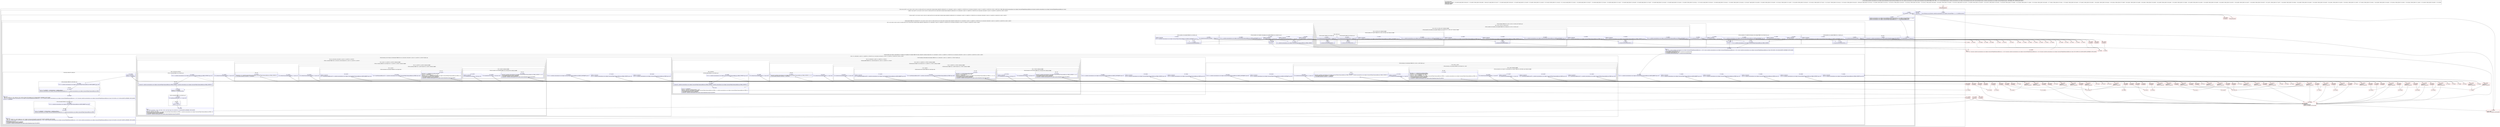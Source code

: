 digraph "CFG forandroidx.constraintlayout.core.widgets.analyzer.DependencyGraph.basicMeasureWidgets(Landroidx\/constraintlayout\/core\/widgets\/ConstraintWidgetContainer;)Z" {
subgraph cluster_Region_75626761 {
label = "R(3:1|(2:4|(1:218)(7:(1:11)|(1:16)|(1:(1:25)(1:(1:32)(1:(2:(1:39)|(1:42)))))|(1:51)(1:216)|(1:60)(1:215)|61|(5:204|(1:206)|207|(1:209)|210)(3:(1:(2:(1:193)|194)(1:(1:165)(1:(1:(1:186)(0))(1:(1:176)(0)))))|(1:(4:(1:152)|153|(1:155)|156)(1:(1:124)(1:(1:(1:145)(0))(1:(1:135)(0)))))|(1:(1:93)(1:(1:109))))))|221) | DECL_VAR: androidx.constraintlayout.core.widgets.ConstraintWidget$DimensionBehaviour horizontal, androidx.constraintlayout.core.widgets.ConstraintWidget$DimensionBehaviour vertical\l";
node [shape=record,color=blue];
Node_2 [shape=record,label="{2\:\ 0x0000|java.util.Iterator java.util.Iterator\<androidx.constraintlayout.core.widgets.ConstraintWidget\> r1 = r17.mChildren.iterator()\l}"];
subgraph cluster_LoopRegion_438349041 {
label = "LOOP:0: (2:4|(1:218)(7:(1:11)|(1:16)|(1:(1:25)(1:(1:32)(1:(2:(1:39)|(1:42)))))|(1:51)(1:216)|(1:60)(1:215)|61|(5:204|(1:206)|207|(1:209)|210)(3:(1:(2:(1:193)|194)(1:(1:165)(1:(1:(1:186)(0))(1:(1:176)(0)))))|(1:(4:(1:152)|153|(1:155)|156)(1:(1:124)(1:(1:(1:145)(0))(1:(1:135)(0)))))|(1:(1:93)(1:(1:109))))))";
node [shape=record,color=blue];
Node_4 [shape=record,label="{4\:\ 0x000d|if (r1.hasNext() != false) goto L4\l}"];
subgraph cluster_Region_967767360 {
label = "R(2:4|(1:218)(7:(1:11)|(1:16)|(1:(1:25)(1:(1:32)(1:(2:(1:39)|(1:42)))))|(1:51)(1:216)|(1:60)(1:215)|61|(5:204|(1:206)|207|(1:209)|210)(3:(1:(2:(1:193)|194)(1:(1:165)(1:(1:(1:186)(0))(1:(1:176)(0)))))|(1:(4:(1:152)|153|(1:155)|156)(1:(1:124)(1:(1:(1:145)(0))(1:(1:135)(0)))))|(1:(1:93)(1:(1:109))))))";
node [shape=record,color=blue];
Node_5 [shape=record,label="{5\:\ 0x000f|androidx.constraintlayout.core.widgets.ConstraintWidget androidx.constraintlayout.core.widgets.ConstraintWidget r2 = r1.next()\landroidx.constraintlayout.core.widgets.ConstraintWidget.DimensionBehaviour r4 = r2.mListDimensionBehaviors[0]\landroidx.constraintlayout.core.widgets.ConstraintWidget.DimensionBehaviour r5 = r2.mListDimensionBehaviors[1]\l}"];
subgraph cluster_IfRegion_61414366 {
label = "IF [B:6:0x0024] THEN: R(1:218) ELSE: R(7:(1:11)|(1:16)|(1:(1:25)(1:(1:32)(1:(2:(1:39)|(1:42)))))|(1:51)(1:216)|(1:60)(1:215)|61|(5:204|(1:206)|207|(1:209)|210)(3:(1:(2:(1:193)|194)(1:(1:165)(1:(1:(1:186)(0))(1:(1:176)(0)))))|(1:(4:(1:152)|153|(1:155)|156)(1:(1:124)(1:(1:(1:145)(0))(1:(1:135)(0)))))|(1:(1:93)(1:(1:109)))))";
node [shape=record,color=blue];
Node_6 [shape=record,label="{6\:\ 0x0024|if (r2.getVisibility() == 8) goto L217\l}"];
subgraph cluster_Region_141288211 {
label = "R(1:218)";
node [shape=record,color=blue];
Node_7 [shape=record,label="{7\:\ 0x0026|r2.measured = androidx.constraintlayout.core.widgets.analyzer.DependencyGraph.USE_GROUPS\l}"];
}
subgraph cluster_Region_1767882957 {
label = "R(7:(1:11)|(1:16)|(1:(1:25)(1:(1:32)(1:(2:(1:39)|(1:42)))))|(1:51)(1:216)|(1:60)(1:215)|61|(5:204|(1:206)|207|(1:209)|210)(3:(1:(2:(1:193)|194)(1:(1:165)(1:(1:(1:186)(0))(1:(1:176)(0)))))|(1:(4:(1:152)|153|(1:155)|156)(1:(1:124)(1:(1:(1:145)(0))(1:(1:135)(0)))))|(1:(1:93)(1:(1:109)))))";
node [shape=record,color=blue];
subgraph cluster_IfRegion_389255627 {
label = "IF [B:9:0x0030, B:11:0x0034] THEN: R(1:11) ELSE: null";
node [shape=record,color=blue];
Node_9 [shape=record,label="{9\:\ 0x0030|if (r2.mMatchConstraintPercentWidth \< 1.0f) goto L9\l}"];
Node_11 [shape=record,label="{11\:\ 0x0034|ADDED_TO_REGION\l|if (r4 == androidx.constraintlayout.core.widgets.ConstraintWidget.DimensionBehaviour.MATCH_CONSTRAINT) goto L11\l}"];
subgraph cluster_Region_1509520024 {
label = "R(1:11)";
node [shape=record,color=blue];
Node_12 [shape=record,label="{12\:\ 0x0036|r2.mMatchConstraintDefaultWidth = 2\l}"];
}
}
subgraph cluster_IfRegion_314959250 {
label = "IF [B:14:0x003c, B:16:0x0040] THEN: R(1:16) ELSE: null";
node [shape=record,color=blue];
Node_14 [shape=record,label="{14\:\ 0x003c|if (r2.mMatchConstraintPercentHeight \< 1.0f) goto L14\l}"];
Node_16 [shape=record,label="{16\:\ 0x0040|ADDED_TO_REGION\l|if (r5 == androidx.constraintlayout.core.widgets.ConstraintWidget.DimensionBehaviour.MATCH_CONSTRAINT) goto L16\l}"];
subgraph cluster_Region_1164046242 {
label = "R(1:16)";
node [shape=record,color=blue];
Node_17 [shape=record,label="{17\:\ 0x0042|r2.mMatchConstraintDefaultHeight = 2\l}"];
}
}
subgraph cluster_IfRegion_1322746636 {
label = "IF [B:19:0x004c] THEN: R(1:(1:25)(1:(1:32)(1:(2:(1:39)|(1:42))))) ELSE: null";
node [shape=record,color=blue];
Node_19 [shape=record,label="{19\:\ 0x004c|if (r2.getDimensionRatio() \> 0.0f) goto L19\l}"];
subgraph cluster_Region_1741197422 {
label = "R(1:(1:25)(1:(1:32)(1:(2:(1:39)|(1:42)))))";
node [shape=record,color=blue];
subgraph cluster_IfRegion_1802044 {
label = "IF [B:21:0x0050, B:23:0x0054, B:25:0x0058] THEN: R(1:25) ELSE: R(1:(1:32)(1:(2:(1:39)|(1:42))))";
node [shape=record,color=blue];
Node_21 [shape=record,label="{21\:\ 0x0050|if (r4 == androidx.constraintlayout.core.widgets.ConstraintWidget.DimensionBehaviour.MATCH_CONSTRAINT) goto L21\l}"];
Node_23 [shape=record,label="{23\:\ 0x0054|ADDED_TO_REGION\l|if (r5 == androidx.constraintlayout.core.widgets.ConstraintWidget.DimensionBehaviour.WRAP_CONTENT) goto L25\l}"];
Node_25 [shape=record,label="{25\:\ 0x0058|ADDED_TO_REGION\l|if (r5 == androidx.constraintlayout.core.widgets.ConstraintWidget.DimensionBehaviour.FIXED) goto L25\l}"];
subgraph cluster_Region_1546143228 {
label = "R(1:25)";
node [shape=record,color=blue];
Node_26 [shape=record,label="{26\:\ 0x005a|r2.mMatchConstraintDefaultWidth = 3\l}"];
}
subgraph cluster_Region_537333025 {
label = "R(1:(1:32)(1:(2:(1:39)|(1:42)))) | ELSE_IF_CHAIN\l";
node [shape=record,color=blue];
subgraph cluster_IfRegion_118775281 {
label = "IF [B:28:0x005f, B:30:0x0063, B:32:0x0067] THEN: R(1:32) ELSE: R(1:(2:(1:39)|(1:42))) | ELSE_IF_CHAIN\l";
node [shape=record,color=blue];
Node_28 [shape=record,label="{28\:\ 0x005f|if (r5 == androidx.constraintlayout.core.widgets.ConstraintWidget.DimensionBehaviour.MATCH_CONSTRAINT) goto L28\l}"];
Node_30 [shape=record,label="{30\:\ 0x0063|ADDED_TO_REGION\l|if (r4 == androidx.constraintlayout.core.widgets.ConstraintWidget.DimensionBehaviour.WRAP_CONTENT) goto L32\l}"];
Node_32 [shape=record,label="{32\:\ 0x0067|ADDED_TO_REGION\l|if (r4 == androidx.constraintlayout.core.widgets.ConstraintWidget.DimensionBehaviour.FIXED) goto L32\l}"];
subgraph cluster_Region_1643958942 {
label = "R(1:32)";
node [shape=record,color=blue];
Node_33 [shape=record,label="{33\:\ 0x0069|r2.mMatchConstraintDefaultHeight = 3\l}"];
}
subgraph cluster_Region_1712400840 {
label = "R(1:(2:(1:39)|(1:42))) | ELSE_IF_CHAIN\l";
node [shape=record,color=blue];
subgraph cluster_IfRegion_554054379 {
label = "IF [B:35:0x006e, B:37:0x0072] THEN: R(2:(1:39)|(1:42)) ELSE: null | ELSE_IF_CHAIN\l";
node [shape=record,color=blue];
Node_35 [shape=record,label="{35\:\ 0x006e|if (r4 == androidx.constraintlayout.core.widgets.ConstraintWidget.DimensionBehaviour.MATCH_CONSTRAINT) goto L35\l}"];
Node_37 [shape=record,label="{37\:\ 0x0072|ADDED_TO_REGION\l|if (r5 == androidx.constraintlayout.core.widgets.ConstraintWidget.DimensionBehaviour.MATCH_CONSTRAINT) goto L37\l}"];
subgraph cluster_Region_1016916753 {
label = "R(2:(1:39)|(1:42))";
node [shape=record,color=blue];
subgraph cluster_IfRegion_724188668 {
label = "IF [B:39:0x0076] THEN: R(1:39) ELSE: null";
node [shape=record,color=blue];
Node_39 [shape=record,label="{39\:\ 0x0076|if (r2.mMatchConstraintDefaultWidth == 0) goto L39\l}"];
subgraph cluster_Region_1503069302 {
label = "R(1:39)";
node [shape=record,color=blue];
Node_40 [shape=record,label="{40\:\ 0x0078|r2.mMatchConstraintDefaultWidth = 3\l}"];
}
}
subgraph cluster_IfRegion_1200536861 {
label = "IF [B:42:0x007c] THEN: R(1:42) ELSE: null";
node [shape=record,color=blue];
Node_42 [shape=record,label="{42\:\ 0x007c|if (r2.mMatchConstraintDefaultHeight == 0) goto L42\l}"];
subgraph cluster_Region_1080160080 {
label = "R(1:42)";
node [shape=record,color=blue];
Node_43 [shape=record,label="{43\:\ 0x007e|r2.mMatchConstraintDefaultHeight = 3\l}"];
}
}
}
}
}
}
}
}
}
}
subgraph cluster_IfRegion_979304317 {
label = "IF [B:45:0x0082, B:47:0x0086, B:49:0x008c, B:51:0x0092] THEN: R(1:51) ELSE: R(1:216)";
node [shape=record,color=blue];
Node_45 [shape=record,label="{45\:\ 0x0082|if (r4 == androidx.constraintlayout.core.widgets.ConstraintWidget.DimensionBehaviour.MATCH_CONSTRAINT) goto L45\l}"];
Node_47 [shape=record,label="{47\:\ 0x0086|ADDED_TO_REGION\l|if (r2.mMatchConstraintDefaultWidth == 1) goto L47\l}"];
Node_49 [shape=record,label="{49\:\ 0x008c|ADDED_TO_REGION\l|if (r2.mLeft.mTarget == null) goto L51\l}"];
Node_51 [shape=record,label="{51\:\ 0x0092|ADDED_TO_REGION\l|if (r2.mRight.mTarget == null) goto L51\l}"];
subgraph cluster_Region_92990720 {
label = "R(1:51)";
node [shape=record,color=blue];
Node_52 [shape=record,label="{52\:\ 0x0094|r12 = androidx.constraintlayout.core.widgets.ConstraintWidget.DimensionBehaviour.WRAP_CONTENT\l}"];
}
subgraph cluster_Region_2070787568 {
label = "R(1:216)";
node [shape=record,color=blue];
Node_53 [shape=record,label="{53\:\ 0x0098|r12 = r4\l}"];
}
}
subgraph cluster_IfRegion_1535895796 {
label = "IF [B:55:0x009b, B:57:0x009f, B:59:0x00a5, B:61:0x00ab] THEN: R(1:60) ELSE: R(1:215)";
node [shape=record,color=blue];
Node_55 [shape=record,label="{55\:\ 0x009b|if (r5 == androidx.constraintlayout.core.widgets.ConstraintWidget.DimensionBehaviour.MATCH_CONSTRAINT) goto L54\l}"];
Node_57 [shape=record,label="{57\:\ 0x009f|ADDED_TO_REGION\l|if (r2.mMatchConstraintDefaultHeight == 1) goto L56\l}"];
Node_59 [shape=record,label="{59\:\ 0x00a5|ADDED_TO_REGION\l|if (r2.mTop.mTarget == null) goto L60\l}"];
Node_61 [shape=record,label="{61\:\ 0x00ab|ADDED_TO_REGION\l|if (r2.mBottom.mTarget == null) goto L60\l}"];
subgraph cluster_Region_353044016 {
label = "R(1:60)";
node [shape=record,color=blue];
Node_62 [shape=record,label="{62\:\ 0x00ad|r13 = androidx.constraintlayout.core.widgets.ConstraintWidget.DimensionBehaviour.WRAP_CONTENT\l}"];
}
subgraph cluster_Region_550815550 {
label = "R(1:215)";
node [shape=record,color=blue];
Node_63 [shape=record,label="{63\:\ 0x00b1|r13 = r5\l}"];
}
}
Node_64 [shape=record,label="{64\:\ 0x00b2|PHI: r13 \l  PHI: (r13v1 'vertical' androidx.constraintlayout.core.widgets.ConstraintWidget$DimensionBehaviour) = (r13v0 'vertical' androidx.constraintlayout.core.widgets.ConstraintWidget$DimensionBehaviour), (r13v4 'vertical' androidx.constraintlayout.core.widgets.ConstraintWidget$DimensionBehaviour) binds: [B:63:0x00b1, B:62:0x00ad] A[DONT_GENERATE, DONT_INLINE]\l|r2.horizontalRun.dimensionBehavior = r12\lr2.horizontalRun.matchConstraintsType = r2.mMatchConstraintDefaultWidth\lr2.verticalRun.dimensionBehavior = r13\lr2.verticalRun.matchConstraintsType = r2.mMatchConstraintDefaultHeight\l}"];
subgraph cluster_IfRegion_527718156 {
label = "IF [B:65:0x00c8, B:67:0x00cc, B:69:0x00d0, B:71:0x00d4, B:73:0x00d8, B:75:0x00dc] THEN: R(5:204|(1:206)|207|(1:209)|210) ELSE: R(3:(1:(2:(1:193)|194)(1:(1:165)(1:(1:(1:186)(0))(1:(1:176)(0)))))|(1:(4:(1:152)|153|(1:155)|156)(1:(1:124)(1:(1:(1:145)(0))(1:(1:135)(0)))))|(1:(1:93)(1:(1:109))))";
node [shape=record,color=blue];
Node_65 [shape=record,label="{65\:\ 0x00c8|if (r12 == androidx.constraintlayout.core.widgets.ConstraintWidget.DimensionBehaviour.MATCH_PARENT) goto L197\l}"];
Node_67 [shape=record,label="{67\:\ 0x00cc|ADDED_TO_REGION\l|if (r12 == androidx.constraintlayout.core.widgets.ConstraintWidget.DimensionBehaviour.FIXED) goto L197\l}"];
Node_69 [shape=record,label="{69\:\ 0x00d0|ADDED_TO_REGION\l|if (r12 == androidx.constraintlayout.core.widgets.ConstraintWidget.DimensionBehaviour.WRAP_CONTENT) goto L197\l}"];
Node_71 [shape=record,label="{71\:\ 0x00d4|ADDED_TO_REGION\l|if (r13 == androidx.constraintlayout.core.widgets.ConstraintWidget.DimensionBehaviour.MATCH_PARENT) goto L214\l}"];
Node_73 [shape=record,label="{73\:\ 0x00d8|ADDED_TO_REGION\l|if (r13 == androidx.constraintlayout.core.widgets.ConstraintWidget.DimensionBehaviour.FIXED) goto L213\l}"];
Node_75 [shape=record,label="{75\:\ 0x00dc|ADDED_TO_REGION\l|if (r13 == androidx.constraintlayout.core.widgets.ConstraintWidget.DimensionBehaviour.WRAP_CONTENT) goto L203\l}"];
subgraph cluster_Region_638302681 {
label = "R(5:204|(1:206)|207|(1:209)|210)";
node [shape=record,color=blue];
Node_155 [shape=record,label="{155\:\ 0x0346|ADDED_TO_REGION\l|int int r3 = r2.getWidth()\l}"];
subgraph cluster_IfRegion_117587910 {
label = "IF [B:156:0x034c] THEN: R(1:206) ELSE: null";
node [shape=record,color=blue];
Node_156 [shape=record,label="{156\:\ 0x034c|if (r12 == androidx.constraintlayout.core.widgets.ConstraintWidget.DimensionBehaviour.MATCH_PARENT) goto L206\l}"];
subgraph cluster_Region_1810042738 {
label = "R(1:206)";
node [shape=record,color=blue];
Node_157 [shape=record,label="{157\:\ 0x034e|int r3 = (r17.getWidth() \- r2.mLeft.mMargin) \- r2.mRight.mMargin\landroidx.constraintlayout.core.widgets.ConstraintWidget$DimensionBehaviour r12 = androidx.constraintlayout.core.widgets.ConstraintWidget.DimensionBehaviour.FIXED\l}"];
}
}
Node_158 [shape=record,label="{158\:\ 0x035f|PHI: r3 r12 \l  PHI: (r3v2 'width' int) = (r3v1 'width' int), (r3v3 'width' int) binds: [B:156:0x034c, B:157:0x034e] A[DONT_GENERATE, DONT_INLINE]\l  PHI: (r12v2 'horizontal' androidx.constraintlayout.core.widgets.ConstraintWidget$DimensionBehaviour) = (r12v1 'horizontal' androidx.constraintlayout.core.widgets.ConstraintWidget$DimensionBehaviour), (r12v3 'horizontal' androidx.constraintlayout.core.widgets.ConstraintWidget$DimensionBehaviour) binds: [B:156:0x034c, B:157:0x034e] A[DONT_GENERATE, DONT_INLINE]\l|int int r4 = r2.getHeight()\l}"];
subgraph cluster_IfRegion_1756498311 {
label = "IF [B:159:0x0365] THEN: R(1:209) ELSE: null";
node [shape=record,color=blue];
Node_159 [shape=record,label="{159\:\ 0x0365|if (r13 == androidx.constraintlayout.core.widgets.ConstraintWidget.DimensionBehaviour.MATCH_PARENT) goto L209\l}"];
subgraph cluster_Region_1873512114 {
label = "R(1:209)";
node [shape=record,color=blue];
Node_160 [shape=record,label="{160\:\ 0x0367|int r4 = (r17.getHeight() \- r2.mTop.mMargin) \- r2.mBottom.mMargin\landroidx.constraintlayout.core.widgets.ConstraintWidget$DimensionBehaviour r13 = androidx.constraintlayout.core.widgets.ConstraintWidget.DimensionBehaviour.FIXED\l}"];
}
}
Node_162 [shape=record,label="{162\:\ 0x037b|PHI: r4 r13 \l  PHI: (r4v11 'height' int) = (r4v10 'height' int), (r4v17 'height' int) binds: [B:159:0x0365, B:160:0x0367] A[DONT_GENERATE, DONT_INLINE]\l  PHI: (r13v2 'vertical' androidx.constraintlayout.core.widgets.ConstraintWidget$DimensionBehaviour) = (r13v1 'vertical' androidx.constraintlayout.core.widgets.ConstraintWidget$DimensionBehaviour), (r13v3 'vertical' androidx.constraintlayout.core.widgets.ConstraintWidget$DimensionBehaviour) binds: [B:159:0x0365, B:160:0x0367] A[DONT_GENERATE, DONT_INLINE]\l|measure(r2, r12, r3, r13, r4)\lr2.horizontalRun.dimension.resolve(r2.getWidth())\lr2.verticalRun.dimension.resolve(r2.getHeight())\lr2.measured = androidx.constraintlayout.core.widgets.analyzer.DependencyGraph.USE_GROUPS\l}"];
}
subgraph cluster_Region_858633187 {
label = "R(3:(1:(2:(1:193)|194)(1:(1:165)(1:(1:(1:186)(0))(1:(1:176)(0)))))|(1:(4:(1:152)|153|(1:155)|156)(1:(1:124)(1:(1:(1:145)(0))(1:(1:135)(0)))))|(1:(1:93)(1:(1:109))))";
node [shape=record,color=blue];
subgraph cluster_IfRegion_240934589 {
label = "IF [B:78:0x00e4, B:80:0x00e8, B:82:0x00ec] THEN: R(1:(2:(1:193)|194)(1:(1:165)(1:(1:(1:186)(0))(1:(1:176)(0))))) ELSE: null";
node [shape=record,color=blue];
Node_78 [shape=record,label="{78\:\ 0x00e4|if (r12 == androidx.constraintlayout.core.widgets.ConstraintWidget.DimensionBehaviour.MATCH_CONSTRAINT) goto L70\l}"];
Node_80 [shape=record,label="{80\:\ 0x00e8|ADDED_TO_REGION\l|if (r13 == androidx.constraintlayout.core.widgets.ConstraintWidget.DimensionBehaviour.WRAP_CONTENT) goto L159\l}"];
Node_82 [shape=record,label="{82\:\ 0x00ec|ADDED_TO_REGION\l|if (r13 == androidx.constraintlayout.core.widgets.ConstraintWidget.DimensionBehaviour.FIXED) goto L159\l}"];
subgraph cluster_Region_414624959 {
label = "R(1:(2:(1:193)|194)(1:(1:165)(1:(1:(1:186)(0))(1:(1:176)(0)))))";
node [shape=record,color=blue];
subgraph cluster_IfRegion_2019912226 {
label = "IF [B:84:0x00f0] THEN: R(2:(1:193)|194) ELSE: R(1:(1:165)(1:(1:(1:186)(0))(1:(1:176)(0))))";
node [shape=record,color=blue];
Node_84 [shape=record,label="{84\:\ 0x00f0|if (r2.mMatchConstraintDefaultWidth == 3) goto L190\l}"];
subgraph cluster_Region_1882248720 {
label = "R(2:(1:193)|194)";
node [shape=record,color=blue];
subgraph cluster_IfRegion_1613783071 {
label = "IF [B:86:0x00f4] THEN: R(1:193) ELSE: null";
node [shape=record,color=blue];
Node_86 [shape=record,label="{86\:\ 0x00f4|if (r13 == androidx.constraintlayout.core.widgets.ConstraintWidget.DimensionBehaviour.WRAP_CONTENT) goto L193\l}"];
subgraph cluster_Region_64737670 {
label = "R(1:193)";
node [shape=record,color=blue];
Node_87 [shape=record,label="{87\:\ 0x00f6|measure(r2, androidx.constraintlayout.core.widgets.ConstraintWidget.DimensionBehaviour.WRAP_CONTENT, 0, androidx.constraintlayout.core.widgets.ConstraintWidget.DimensionBehaviour.WRAP_CONTENT, 0)\l}"];
}
}
Node_88 [shape=record,label="{88\:\ 0x0102|int int r3 = r2.getHeight()\lint int r11 = (int) ((r3 * r2.mDimensionRatio) + 0.5f)\lmeasure(r2, androidx.constraintlayout.core.widgets.ConstraintWidget.DimensionBehaviour.FIXED, r11, androidx.constraintlayout.core.widgets.ConstraintWidget.DimensionBehaviour.FIXED, r3)\lr2.horizontalRun.dimension.resolve(r2.getWidth())\lr2.verticalRun.dimension.resolve(r2.getHeight())\lr2.measured = androidx.constraintlayout.core.widgets.analyzer.DependencyGraph.USE_GROUPS\l}"];
}
subgraph cluster_Region_1046246737 {
label = "R(1:(1:165)(1:(1:(1:186)(0))(1:(1:176)(0)))) | ELSE_IF_CHAIN\l";
node [shape=record,color=blue];
subgraph cluster_IfRegion_1125994674 {
label = "IF [B:90:0x0135] THEN: R(1:165) ELSE: R(1:(1:(1:186)(0))(1:(1:176)(0))) | ELSE_IF_CHAIN\l";
node [shape=record,color=blue];
Node_90 [shape=record,label="{90\:\ 0x0135|if (r2.mMatchConstraintDefaultWidth == 1) goto L164\l}"];
subgraph cluster_Region_276432521 {
label = "R(1:165)";
node [shape=record,color=blue];
Node_91 [shape=record,label="{91\:\ 0x0137|measure(r2, androidx.constraintlayout.core.widgets.ConstraintWidget.DimensionBehaviour.WRAP_CONTENT, 0, r13, 0)\lr2.horizontalRun.dimension.wrapValue = r2.getWidth()\l}"];
}
subgraph cluster_Region_1377402257 {
label = "R(1:(1:(1:186)(0))(1:(1:176)(0))) | ELSE_IF_CHAIN\l";
node [shape=record,color=blue];
subgraph cluster_IfRegion_1307615969 {
label = "IF [B:93:0x0150] THEN: R(1:(1:186)(0)) ELSE: R(1:(1:176)(0)) | ELSE_IF_CHAIN\l";
node [shape=record,color=blue];
Node_93 [shape=record,label="{93\:\ 0x0150|if (r2.mMatchConstraintDefaultWidth == 2) goto L180\l}"];
subgraph cluster_Region_2137518137 {
label = "R(1:(1:186)(0))";
node [shape=record,color=blue];
subgraph cluster_IfRegion_481576786 {
label = "IF [B:95:0x0158, B:97:0x0160] THEN: R(1:186) ELSE: R(0)";
node [shape=record,color=blue];
Node_95 [shape=record,label="{95\:\ 0x0158|if (r17.mListDimensionBehaviors[0] == androidx.constraintlayout.core.widgets.ConstraintWidget.DimensionBehaviour.FIXED) goto L189\l}"];
Node_97 [shape=record,label="{97\:\ 0x0160|ADDED_TO_REGION\l|if (r17.mListDimensionBehaviors[0] == androidx.constraintlayout.core.widgets.ConstraintWidget.DimensionBehaviour.MATCH_PARENT) goto L185\l}"];
subgraph cluster_Region_998669593 {
label = "R(1:186)";
node [shape=record,color=blue];
Node_98 [shape=record,label="{98\:\ 0x0162|float float r3 = r2.mMatchConstraintPercentWidth\lint int r11 = (int) ((r17.getWidth() * r3) + 0.5f)\lint int r14 = r2.getHeight()\lmeasure(r2, androidx.constraintlayout.core.widgets.ConstraintWidget.DimensionBehaviour.FIXED, r11, r13, r14)\lr2.horizontalRun.dimension.resolve(r2.getWidth())\lr2.verticalRun.dimension.resolve(r2.getHeight())\lr2.measured = androidx.constraintlayout.core.widgets.analyzer.DependencyGraph.USE_GROUPS\l}"];
}
subgraph cluster_Region_1092570984 {
label = "R(0)";
node [shape=record,color=blue];
}
}
}
subgraph cluster_Region_1483949871 {
label = "R(1:(1:176)(0)) | ELSE_IF_CHAIN\l";
node [shape=record,color=blue];
subgraph cluster_IfRegion_305607195 {
label = "IF [B:100:0x019c, B:102:0x01a4] THEN: R(1:176) ELSE: R(0) | ELSE_IF_CHAIN\l";
node [shape=record,color=blue];
Node_100 [shape=record,label="{100\:\ 0x019c|if (r2.mListAnchors[0].mTarget == null) goto L179\l}"];
Node_102 [shape=record,label="{102\:\ 0x01a4|ADDED_TO_REGION\l|if (r2.mListAnchors[1].mTarget == null) goto L175\l}"];
subgraph cluster_Region_1379475610 {
label = "R(1:176)";
node [shape=record,color=blue];
Node_103 [shape=record,label="{103\:\ 0x01a6|measure(r2, androidx.constraintlayout.core.widgets.ConstraintWidget.DimensionBehaviour.WRAP_CONTENT, 0, r13, 0)\lr2.horizontalRun.dimension.resolve(r2.getWidth())\lr2.verticalRun.dimension.resolve(r2.getHeight())\lr2.measured = androidx.constraintlayout.core.widgets.analyzer.DependencyGraph.USE_GROUPS\l}"];
}
subgraph cluster_Region_408257056 {
label = "R(0)";
node [shape=record,color=blue];
}
}
}
}
}
}
}
}
}
}
subgraph cluster_IfRegion_644208815 {
label = "IF [B:105:0x01cd, B:107:0x01d1, B:109:0x01d5] THEN: R(1:(4:(1:152)|153|(1:155)|156)(1:(1:124)(1:(1:(1:145)(0))(1:(1:135)(0))))) ELSE: null";
node [shape=record,color=blue];
Node_105 [shape=record,label="{105\:\ 0x01cd|if (r13 == androidx.constraintlayout.core.widgets.ConstraintWidget.DimensionBehaviour.MATCH_CONSTRAINT) goto L77\l}"];
Node_107 [shape=record,label="{107\:\ 0x01d1|ADDED_TO_REGION\l|if (r12 == androidx.constraintlayout.core.widgets.ConstraintWidget.DimensionBehaviour.WRAP_CONTENT) goto L118\l}"];
Node_109 [shape=record,label="{109\:\ 0x01d5|ADDED_TO_REGION\l|if (r12 == androidx.constraintlayout.core.widgets.ConstraintWidget.DimensionBehaviour.FIXED) goto L118\l}"];
subgraph cluster_Region_498771716 {
label = "R(1:(4:(1:152)|153|(1:155)|156)(1:(1:124)(1:(1:(1:145)(0))(1:(1:135)(0)))))";
node [shape=record,color=blue];
subgraph cluster_IfRegion_437680022 {
label = "IF [B:111:0x01d9] THEN: R(4:(1:152)|153|(1:155)|156) ELSE: R(1:(1:124)(1:(1:(1:145)(0))(1:(1:135)(0))))";
node [shape=record,color=blue];
Node_111 [shape=record,label="{111\:\ 0x01d9|if (r2.mMatchConstraintDefaultHeight == 3) goto L149\l}"];
subgraph cluster_Region_964489431 {
label = "R(4:(1:152)|153|(1:155)|156)";
node [shape=record,color=blue];
subgraph cluster_IfRegion_1605554595 {
label = "IF [B:113:0x01dd] THEN: R(1:152) ELSE: null";
node [shape=record,color=blue];
Node_113 [shape=record,label="{113\:\ 0x01dd|if (r12 == androidx.constraintlayout.core.widgets.ConstraintWidget.DimensionBehaviour.WRAP_CONTENT) goto L152\l}"];
subgraph cluster_Region_317763448 {
label = "R(1:152)";
node [shape=record,color=blue];
Node_114 [shape=record,label="{114\:\ 0x01df|measure(r2, androidx.constraintlayout.core.widgets.ConstraintWidget.DimensionBehaviour.WRAP_CONTENT, 0, androidx.constraintlayout.core.widgets.ConstraintWidget.DimensionBehaviour.WRAP_CONTENT, 0)\l}"];
}
}
Node_115 [shape=record,label="{115\:\ 0x01eb|int int r3 = r2.getWidth()\lfloat float r4 = r2.mDimensionRatio\l}"];
subgraph cluster_IfRegion_576334482 {
label = "IF [B:116:0x01f6] THEN: R(1:155) ELSE: null";
node [shape=record,color=blue];
Node_116 [shape=record,label="{116\:\ 0x01f6|if (r2.getDimensionRatioSide() == (\-1)) goto L155\l}"];
subgraph cluster_Region_65004372 {
label = "R(1:155)";
node [shape=record,color=blue];
Node_117 [shape=record,label="{117\:\ 0x01f8|float r4 = 1.0f \/ r4\l}"];
}
}
Node_119 [shape=record,label="{119\:\ 0x01fd|PHI: r4 \l  PHI: (r4v52 'ratio' float) = (r4v51 'ratio' float), (r4v61 'ratio' float) binds: [B:116:0x01f6, B:117:0x01f8] A[DONT_GENERATE, DONT_INLINE]\l|int int r14 = (int) ((r3 * r4) + 0.5f)\lmeasure(r2, androidx.constraintlayout.core.widgets.ConstraintWidget.DimensionBehaviour.FIXED, r3, androidx.constraintlayout.core.widgets.ConstraintWidget.DimensionBehaviour.FIXED, r14)\lr2.horizontalRun.dimension.resolve(r2.getWidth())\lr2.verticalRun.dimension.resolve(r2.getHeight())\lr2.measured = androidx.constraintlayout.core.widgets.analyzer.DependencyGraph.USE_GROUPS\l}"];
}
subgraph cluster_Region_1799494903 {
label = "R(1:(1:124)(1:(1:(1:145)(0))(1:(1:135)(0)))) | ELSE_IF_CHAIN\l";
node [shape=record,color=blue];
subgraph cluster_IfRegion_190403464 {
label = "IF [B:121:0x022a] THEN: R(1:124) ELSE: R(1:(1:(1:145)(0))(1:(1:135)(0))) | ELSE_IF_CHAIN\l";
node [shape=record,color=blue];
Node_121 [shape=record,label="{121\:\ 0x022a|if (r2.mMatchConstraintDefaultHeight == 1) goto L123\l}"];
subgraph cluster_Region_482719476 {
label = "R(1:124)";
node [shape=record,color=blue];
Node_122 [shape=record,label="{122\:\ 0x022c|measure(r2, r12, 0, androidx.constraintlayout.core.widgets.ConstraintWidget.DimensionBehaviour.WRAP_CONTENT, 0)\lr2.verticalRun.dimension.wrapValue = r2.getHeight()\l}"];
}
subgraph cluster_Region_1667891600 {
label = "R(1:(1:(1:145)(0))(1:(1:135)(0))) | ELSE_IF_CHAIN\l";
node [shape=record,color=blue];
subgraph cluster_IfRegion_1113655283 {
label = "IF [B:124:0x0245] THEN: R(1:(1:145)(0)) ELSE: R(1:(1:135)(0)) | ELSE_IF_CHAIN\l";
node [shape=record,color=blue];
Node_124 [shape=record,label="{124\:\ 0x0245|if (r2.mMatchConstraintDefaultHeight == 2) goto L139\l}"];
subgraph cluster_Region_723519614 {
label = "R(1:(1:145)(0))";
node [shape=record,color=blue];
subgraph cluster_IfRegion_1658252144 {
label = "IF [B:126:0x024d, B:128:0x0255] THEN: R(1:145) ELSE: R(0)";
node [shape=record,color=blue];
Node_126 [shape=record,label="{126\:\ 0x024d|if (r17.mListDimensionBehaviors[1] == androidx.constraintlayout.core.widgets.ConstraintWidget.DimensionBehaviour.FIXED) goto L148\l}"];
Node_128 [shape=record,label="{128\:\ 0x0255|ADDED_TO_REGION\l|if (r17.mListDimensionBehaviors[1] == androidx.constraintlayout.core.widgets.ConstraintWidget.DimensionBehaviour.MATCH_PARENT) goto L144\l}"];
subgraph cluster_Region_823966615 {
label = "R(1:145)";
node [shape=record,color=blue];
Node_129 [shape=record,label="{129\:\ 0x0257|float float r3 = r2.mMatchConstraintPercentHeight\lint int r11 = r2.getWidth()\lint int r14 = (int) ((r17.getHeight() * r3) + 0.5f)\lmeasure(r2, r12, r11, androidx.constraintlayout.core.widgets.ConstraintWidget.DimensionBehaviour.FIXED, r14)\lr2.horizontalRun.dimension.resolve(r2.getWidth())\lr2.verticalRun.dimension.resolve(r2.getHeight())\lr2.measured = androidx.constraintlayout.core.widgets.analyzer.DependencyGraph.USE_GROUPS\l}"];
}
subgraph cluster_Region_428402297 {
label = "R(0)";
node [shape=record,color=blue];
}
}
}
subgraph cluster_Region_719131225 {
label = "R(1:(1:135)(0)) | ELSE_IF_CHAIN\l";
node [shape=record,color=blue];
subgraph cluster_IfRegion_1880648495 {
label = "IF [B:131:0x0291, B:133:0x0299] THEN: R(1:135) ELSE: R(0) | ELSE_IF_CHAIN\l";
node [shape=record,color=blue];
Node_131 [shape=record,label="{131\:\ 0x0291|if (r2.mListAnchors[2].mTarget == null) goto L138\l}"];
Node_133 [shape=record,label="{133\:\ 0x0299|ADDED_TO_REGION\l|if (r2.mListAnchors[3].mTarget == null) goto L134\l}"];
subgraph cluster_Region_1096487374 {
label = "R(1:135)";
node [shape=record,color=blue];
Node_134 [shape=record,label="{134\:\ 0x029b|measure(r2, androidx.constraintlayout.core.widgets.ConstraintWidget.DimensionBehaviour.WRAP_CONTENT, 0, r13, 0)\lr2.horizontalRun.dimension.resolve(r2.getWidth())\lr2.verticalRun.dimension.resolve(r2.getHeight())\lr2.measured = androidx.constraintlayout.core.widgets.analyzer.DependencyGraph.USE_GROUPS\l}"];
}
subgraph cluster_Region_18193540 {
label = "R(0)";
node [shape=record,color=blue];
}
}
}
}
}
}
}
}
}
}
subgraph cluster_IfRegion_1414363837 {
label = "IF [B:136:0x02c2, B:138:0x02c6] THEN: R(1:(1:93)(1:(1:109))) ELSE: null";
node [shape=record,color=blue];
Node_136 [shape=record,label="{136\:\ 0x02c2|if (r12 == androidx.constraintlayout.core.widgets.ConstraintWidget.DimensionBehaviour.MATCH_CONSTRAINT) goto L84\l}"];
Node_138 [shape=record,label="{138\:\ 0x02c6|ADDED_TO_REGION\l|if (r13 == androidx.constraintlayout.core.widgets.ConstraintWidget.DimensionBehaviour.MATCH_CONSTRAINT) goto L87\l}"];
subgraph cluster_Region_170456419 {
label = "R(1:(1:93)(1:(1:109)))";
node [shape=record,color=blue];
subgraph cluster_IfRegion_189778057 {
label = "IF [B:140:0x02ca, B:142:0x02ce] THEN: R(1:93) ELSE: R(1:(1:109))";
node [shape=record,color=blue];
Node_140 [shape=record,label="{140\:\ 0x02ca|if (r2.mMatchConstraintDefaultWidth == 1) goto L115\l}"];
Node_142 [shape=record,label="{142\:\ 0x02ce|ADDED_TO_REGION\l|if (r2.mMatchConstraintDefaultHeight == 1) goto L92\l}"];
subgraph cluster_Region_1599806068 {
label = "R(1:93)";
node [shape=record,color=blue];
Node_153 [shape=record,label="{153\:\ 0x0324|measure(r2, androidx.constraintlayout.core.widgets.ConstraintWidget.DimensionBehaviour.WRAP_CONTENT, 0, androidx.constraintlayout.core.widgets.ConstraintWidget.DimensionBehaviour.WRAP_CONTENT, 0)\lr2.horizontalRun.dimension.wrapValue = r2.getWidth()\lr2.verticalRun.dimension.wrapValue = r2.getHeight()\l}"];
}
subgraph cluster_Region_1210409381 {
label = "R(1:(1:109)) | ELSE_IF_CHAIN\l";
node [shape=record,color=blue];
subgraph cluster_IfRegion_1814643619 {
label = "IF [B:145:0x02d3, B:147:0x02d7, B:149:0x02df, B:151:0x02e7] THEN: R(1:109) ELSE: null | ELSE_IF_CHAIN\l";
node [shape=record,color=blue];
Node_145 [shape=record,label="{145\:\ 0x02d3|if (r2.mMatchConstraintDefaultHeight == 2) goto L99\l}"];
Node_147 [shape=record,label="{147\:\ 0x02d7|ADDED_TO_REGION\l|if (r2.mMatchConstraintDefaultWidth == 2) goto L102\l}"];
Node_149 [shape=record,label="{149\:\ 0x02df|ADDED_TO_REGION\l|if (r17.mListDimensionBehaviors[0] == androidx.constraintlayout.core.widgets.ConstraintWidget.DimensionBehaviour.FIXED) goto L105\l}"];
Node_151 [shape=record,label="{151\:\ 0x02e7|ADDED_TO_REGION\l|if (r17.mListDimensionBehaviors[1] == androidx.constraintlayout.core.widgets.ConstraintWidget.DimensionBehaviour.FIXED) goto L108\l}"];
subgraph cluster_Region_1978006153 {
label = "R(1:109)";
node [shape=record,color=blue];
Node_152 [shape=record,label="{152\:\ 0x02e9|float float r3 = r2.mMatchConstraintPercentWidth\lfloat float r11 = r2.mMatchConstraintPercentHeight\lint int r15 = (int) ((r17.getWidth() * r3) + 0.5f)\lint int r14 = (int) ((r17.getHeight() * r11) + 0.5f)\lmeasure(r2, androidx.constraintlayout.core.widgets.ConstraintWidget.DimensionBehaviour.FIXED, r15, androidx.constraintlayout.core.widgets.ConstraintWidget.DimensionBehaviour.FIXED, r14)\lr2.horizontalRun.dimension.resolve(r2.getWidth())\lr2.verticalRun.dimension.resolve(r2.getHeight())\lr2.measured = androidx.constraintlayout.core.widgets.analyzer.DependencyGraph.USE_GROUPS\l}"];
}
}
}
}
}
}
}
}
}
}
}
}
Node_163 [shape=record,label="{163\:\ 0x039f|RETURN\l|return false\l}"];
}
Node_0 [shape=record,color=red,label="{0\:\ ?|MTH_ENTER_BLOCK\l}"];
Node_3 [shape=record,color=red,label="{3\:\ 0x0008|LOOP_START\lLOOP:0: B:3:0x0008\-\>B:209:0x0008\l}"];
Node_164 [shape=record,color=red,label="{164\:\ 0x0029|SYNTHETIC\l}"];
Node_8 [shape=record,color=red,label="{8\:\ 0x0029}"];
Node_10 [shape=record,color=red,label="{10\:\ 0x0032}"];
Node_13 [shape=record,color=red,label="{13\:\ 0x0038}"];
Node_15 [shape=record,color=red,label="{15\:\ 0x003e}"];
Node_18 [shape=record,color=red,label="{18\:\ 0x0044}"];
Node_20 [shape=record,color=red,label="{20\:\ 0x004e}"];
Node_22 [shape=record,color=red,label="{22\:\ 0x0052}"];
Node_24 [shape=record,color=red,label="{24\:\ 0x0056}"];
Node_27 [shape=record,color=red,label="{27\:\ 0x005d}"];
Node_29 [shape=record,color=red,label="{29\:\ 0x0061}"];
Node_31 [shape=record,color=red,label="{31\:\ 0x0065}"];
Node_34 [shape=record,color=red,label="{34\:\ 0x006c}"];
Node_36 [shape=record,color=red,label="{36\:\ 0x0070}"];
Node_38 [shape=record,color=red,label="{38\:\ 0x0074}"];
Node_41 [shape=record,color=red,label="{41\:\ 0x007a}"];
Node_44 [shape=record,color=red,label="{44\:\ 0x0080}"];
Node_46 [shape=record,color=red,label="{46\:\ 0x0084}"];
Node_48 [shape=record,color=red,label="{48\:\ 0x0088}"];
Node_50 [shape=record,color=red,label="{50\:\ 0x008e}"];
Node_54 [shape=record,color=red,label="{54\:\ 0x0099|PHI: r12 \l  PHI: (r12v1 'horizontal' androidx.constraintlayout.core.widgets.ConstraintWidget$DimensionBehaviour) = (r12v0 'horizontal' androidx.constraintlayout.core.widgets.ConstraintWidget$DimensionBehaviour), (r12v4 'horizontal' androidx.constraintlayout.core.widgets.ConstraintWidget$DimensionBehaviour) binds: [B:53:0x0098, B:52:0x0094] A[DONT_GENERATE, DONT_INLINE]\l}"];
Node_56 [shape=record,color=red,label="{56\:\ 0x009d}"];
Node_58 [shape=record,color=red,label="{58\:\ 0x00a1}"];
Node_60 [shape=record,color=red,label="{60\:\ 0x00a7}"];
Node_66 [shape=record,color=red,label="{66\:\ 0x00ca}"];
Node_68 [shape=record,color=red,label="{68\:\ 0x00ce}"];
Node_207 [shape=record,color=red,label="{207\:\ 0x00e0|SYNTHETIC\lADDED_TO_REGION\l}"];
Node_77 [shape=record,color=red,label="{77\:\ 0x00e0}"];
Node_79 [shape=record,color=red,label="{79\:\ 0x00e6}"];
Node_81 [shape=record,color=red,label="{81\:\ 0x00ea}"];
Node_171 [shape=record,color=red,label="{171\:\ 0x01cb|SYNTHETIC\lADDED_TO_REGION\l}"];
Node_104 [shape=record,color=red,label="{104\:\ 0x01cb}"];
Node_106 [shape=record,color=red,label="{106\:\ 0x01cf}"];
Node_108 [shape=record,color=red,label="{108\:\ 0x01d3}"];
Node_179 [shape=record,color=red,label="{179\:\ 0x02c0|SYNTHETIC\lADDED_TO_REGION\l}"];
Node_135 [shape=record,color=red,label="{135\:\ 0x02c0}"];
Node_187 [shape=record,color=red,label="{187\:\ 0x02c4|SYNTHETIC\l}"];
Node_137 [shape=record,color=red,label="{137\:\ 0x02c4}"];
Node_189 [shape=record,color=red,label="{189\:\ 0x02c8|SYNTHETIC\l}"];
Node_139 [shape=record,color=red,label="{139\:\ 0x02c8}"];
Node_141 [shape=record,color=red,label="{141\:\ 0x02cc}"];
Node_191 [shape=record,color=red,label="{191\:\ 0x0324|SYNTHETIC\lADDED_TO_REGION\l}"];
Node_212 [shape=record,color=red,label="{212\:\ 0x0008|SYNTHETIC\l}"];
Node_209 [shape=record,color=red,label="{209\:\ 0x0008|LOOP_END\lSYNTHETIC\lADDED_TO_REGION\lLOOP:0: B:3:0x0008\-\>B:209:0x0008\l}"];
Node_196 [shape=record,color=red,label="{196\:\ 0x02d1|SYNTHETIC\l}"];
Node_144 [shape=record,color=red,label="{144\:\ 0x02d1}"];
Node_192 [shape=record,color=red,label="{192\:\ 0x02d5|SYNTHETIC\l}"];
Node_146 [shape=record,color=red,label="{146\:\ 0x02d5}"];
Node_193 [shape=record,color=red,label="{193\:\ 0x02d9|SYNTHETIC\l}"];
Node_148 [shape=record,color=red,label="{148\:\ 0x02d9}"];
Node_194 [shape=record,color=red,label="{194\:\ 0x02e1|SYNTHETIC\l}"];
Node_150 [shape=record,color=red,label="{150\:\ 0x02e1}"];
Node_195 [shape=record,color=red,label="{195\:\ 0x02e9|SYNTHETIC\l}"];
Node_217 [shape=record,color=red,label="{217\:\ 0x0008|SYNTHETIC\l}"];
Node_216 [shape=record,color=red,label="{216\:\ 0x0008|SYNTHETIC\lADDED_TO_REGION\l}"];
Node_215 [shape=record,color=red,label="{215\:\ 0x0008|SYNTHETIC\lADDED_TO_REGION\l}"];
Node_214 [shape=record,color=red,label="{214\:\ 0x0008|SYNTHETIC\lADDED_TO_REGION\l}"];
Node_213 [shape=record,color=red,label="{213\:\ 0x0008|SYNTHETIC\lADDED_TO_REGION\l}"];
Node_190 [shape=record,color=red,label="{190\:\ 0x0324|SYNTHETIC\lADDED_TO_REGION\l}"];
Node_211 [shape=record,color=red,label="{211\:\ 0x0008|SYNTHETIC\lADDED_TO_REGION\l}"];
Node_210 [shape=record,color=red,label="{210\:\ 0x0008|SYNTHETIC\lADDED_TO_REGION\l}"];
Node_110 [shape=record,color=red,label="{110\:\ 0x01d7}"];
Node_180 [shape=record,color=red,label="{180\:\ 0x0228|SYNTHETIC\l}"];
Node_120 [shape=record,color=red,label="{120\:\ 0x0228}"];
Node_182 [shape=record,color=red,label="{182\:\ 0x022c|SYNTHETIC\l}"];
Node_218 [shape=record,color=red,label="{218\:\ 0x0008|SYNTHETIC\l}"];
Node_201 [shape=record,color=red,label="{201\:\ 0x0243|SYNTHETIC\l}"];
Node_123 [shape=record,color=red,label="{123\:\ 0x0243}"];
Node_197 [shape=record,color=red,label="{197\:\ 0x028b|SYNTHETIC\l}"];
Node_130 [shape=record,color=red,label="{130\:\ 0x028b}"];
Node_132 [shape=record,color=red,label="{132\:\ 0x0293}"];
Node_186 [shape=record,color=red,label="{186\:\ 0x029b|SYNTHETIC\lADDED_TO_REGION\l}"];
Node_219 [shape=record,color=red,label="{219\:\ 0x0008|SYNTHETIC\l}"];
Node_200 [shape=record,color=red,label="{200\:\ 0x02c0|SYNTHETIC\l}"];
Node_185 [shape=record,color=red,label="{185\:\ 0x029b|SYNTHETIC\lADDED_TO_REGION\l}"];
Node_199 [shape=record,color=red,label="{199\:\ 0x0247|SYNTHETIC\l}"];
Node_125 [shape=record,color=red,label="{125\:\ 0x0247}"];
Node_127 [shape=record,color=red,label="{127\:\ 0x024f}"];
Node_184 [shape=record,color=red,label="{184\:\ 0x0257|SYNTHETIC\lADDED_TO_REGION\l}"];
Node_220 [shape=record,color=red,label="{220\:\ 0x0008|SYNTHETIC\l}"];
Node_198 [shape=record,color=red,label="{198\:\ 0x02c0|SYNTHETIC\l}"];
Node_183 [shape=record,color=red,label="{183\:\ 0x0257|SYNTHETIC\lADDED_TO_REGION\l}"];
Node_188 [shape=record,color=red,label="{188\:\ 0x01db|SYNTHETIC\l}"];
Node_112 [shape=record,color=red,label="{112\:\ 0x01db}"];
Node_221 [shape=record,color=red,label="{221\:\ 0x0008|SYNTHETIC\l}"];
Node_178 [shape=record,color=red,label="{178\:\ 0x02c0|SYNTHETIC\lADDED_TO_REGION\l}"];
Node_83 [shape=record,color=red,label="{83\:\ 0x00ee}"];
Node_172 [shape=record,color=red,label="{172\:\ 0x0133|SYNTHETIC\l}"];
Node_89 [shape=record,color=red,label="{89\:\ 0x0133}"];
Node_173 [shape=record,color=red,label="{173\:\ 0x0137|SYNTHETIC\l}"];
Node_222 [shape=record,color=red,label="{222\:\ 0x0008|SYNTHETIC\l}"];
Node_206 [shape=record,color=red,label="{206\:\ 0x014e|SYNTHETIC\l}"];
Node_92 [shape=record,color=red,label="{92\:\ 0x014e}"];
Node_202 [shape=record,color=red,label="{202\:\ 0x0196|SYNTHETIC\l}"];
Node_99 [shape=record,color=red,label="{99\:\ 0x0196}"];
Node_101 [shape=record,color=red,label="{101\:\ 0x019e}"];
Node_177 [shape=record,color=red,label="{177\:\ 0x01a6|SYNTHETIC\lADDED_TO_REGION\l}"];
Node_223 [shape=record,color=red,label="{223\:\ 0x0008|SYNTHETIC\l}"];
Node_204 [shape=record,color=red,label="{204\:\ 0x01cb|SYNTHETIC\l}"];
Node_176 [shape=record,color=red,label="{176\:\ 0x01a6|SYNTHETIC\lADDED_TO_REGION\l}"];
Node_205 [shape=record,color=red,label="{205\:\ 0x0152|SYNTHETIC\l}"];
Node_94 [shape=record,color=red,label="{94\:\ 0x0152}"];
Node_96 [shape=record,color=red,label="{96\:\ 0x015a}"];
Node_175 [shape=record,color=red,label="{175\:\ 0x0162|SYNTHETIC\lADDED_TO_REGION\l}"];
Node_224 [shape=record,color=red,label="{224\:\ 0x0008|SYNTHETIC\l}"];
Node_203 [shape=record,color=red,label="{203\:\ 0x01cb|SYNTHETIC\l}"];
Node_174 [shape=record,color=red,label="{174\:\ 0x0162|SYNTHETIC\lADDED_TO_REGION\l}"];
Node_181 [shape=record,color=red,label="{181\:\ 0x00f2|SYNTHETIC\l}"];
Node_85 [shape=record,color=red,label="{85\:\ 0x00f2}"];
Node_225 [shape=record,color=red,label="{225\:\ 0x0008|SYNTHETIC\l}"];
Node_170 [shape=record,color=red,label="{170\:\ 0x01cb|SYNTHETIC\lADDED_TO_REGION\l}"];
Node_70 [shape=record,color=red,label="{70\:\ 0x00d2}"];
Node_72 [shape=record,color=red,label="{72\:\ 0x00d6}"];
Node_74 [shape=record,color=red,label="{74\:\ 0x00da}"];
Node_169 [shape=record,color=red,label="{169\:\ 0x0346|SYNTHETIC\lADDED_TO_REGION\l}"];
Node_226 [shape=record,color=red,label="{226\:\ 0x0008|SYNTHETIC\l}"];
Node_208 [shape=record,color=red,label="{208\:\ 0x00e0|SYNTHETIC\lADDED_TO_REGION\l}"];
Node_168 [shape=record,color=red,label="{168\:\ 0x0346|SYNTHETIC\lADDED_TO_REGION\l}"];
Node_167 [shape=record,color=red,label="{167\:\ 0x0346|SYNTHETIC\lADDED_TO_REGION\l}"];
Node_166 [shape=record,color=red,label="{166\:\ 0x0026|SYNTHETIC\l}"];
Node_227 [shape=record,color=red,label="{227\:\ 0x0008|SYNTHETIC\l}"];
Node_165 [shape=record,color=red,label="{165\:\ 0x039f|SYNTHETIC\l}"];
Node_1 [shape=record,color=red,label="{1\:\ ?|MTH_EXIT_BLOCK\l}"];
MethodNode[shape=record,label="{private boolean androidx.constraintlayout.core.widgets.analyzer.DependencyGraph.basicMeasureWidgets((r16v0 'this' androidx.constraintlayout.core.widgets.analyzer.DependencyGraph A[IMMUTABLE_TYPE, THIS]), (r17v0 'constraintWidgetContainer' androidx.constraintlayout.core.widgets.ConstraintWidgetContainer A[D('constraintWidgetContainer' androidx.constraintlayout.core.widgets.ConstraintWidgetContainer), IMMUTABLE_TYPE, METHOD_ARGUMENT]))  | USE_LINES_HINTS\lBACK_EDGE: B:7:0x0026 \-\> B:3:0x0008, BACK_EDGE: B:88:0x0102 \-\> B:3:0x0008, CROSS_EDGE: B:86:0x00f4 \-\> B:88:0x0102, BACK_EDGE: B:91:0x0137 \-\> B:3:0x0008, BACK_EDGE: B:98:0x0162 \-\> B:3:0x0008, BACK_EDGE: B:119:0x01fd \-\> B:3:0x0008, CROSS_EDGE: B:116:0x01f6 \-\> B:119:0x01fd, CROSS_EDGE: B:113:0x01dd \-\> B:115:0x01eb, BACK_EDGE: B:122:0x022c \-\> B:3:0x0008, BACK_EDGE: B:129:0x0257 \-\> B:3:0x0008, BACK_EDGE: B:152:0x02e9 \-\> B:3:0x0008, BACK_EDGE: B:151:0x02e7 \-\> B:3:0x0008, BACK_EDGE: B:149:0x02df \-\> B:3:0x0008, BACK_EDGE: B:147:0x02d7 \-\> B:3:0x0008, BACK_EDGE: B:145:0x02d3 \-\> B:3:0x0008, BACK_EDGE: B:153:0x0324 \-\> B:3:0x0008, CROSS_EDGE: B:140:0x02ca \-\> B:153:0x0324, BACK_EDGE: B:138:0x02c6 \-\> B:3:0x0008, BACK_EDGE: B:136:0x02c2 \-\> B:3:0x0008, CROSS_EDGE: B:126:0x024d \-\> B:129:0x0257, BACK_EDGE: B:134:0x029b \-\> B:3:0x0008, CROSS_EDGE: B:133:0x0299 \-\> B:135:0x02c0, CROSS_EDGE: B:131:0x0291 \-\> B:134:0x029b, CROSS_EDGE: B:109:0x01d5 \-\> B:135:0x02c0, CROSS_EDGE: B:107:0x01d1 \-\> B:110:0x01d7, CROSS_EDGE: B:105:0x01cd \-\> B:135:0x02c0, CROSS_EDGE: B:95:0x0158 \-\> B:98:0x0162, BACK_EDGE: B:103:0x01a6 \-\> B:3:0x0008, CROSS_EDGE: B:102:0x01a4 \-\> B:104:0x01cb, CROSS_EDGE: B:100:0x019c \-\> B:103:0x01a6, CROSS_EDGE: B:82:0x00ec \-\> B:104:0x01cb, CROSS_EDGE: B:80:0x00e8 \-\> B:83:0x00ee, CROSS_EDGE: B:78:0x00e4 \-\> B:104:0x01cb, BACK_EDGE: B:162:0x037b \-\> B:3:0x0008, CROSS_EDGE: B:159:0x0365 \-\> B:162:0x037b, CROSS_EDGE: B:156:0x034c \-\> B:158:0x035f, CROSS_EDGE: B:73:0x00d8 \-\> B:155:0x0346, CROSS_EDGE: B:71:0x00d4 \-\> B:155:0x0346, CROSS_EDGE: B:69:0x00d0 \-\> B:77:0x00e0, CROSS_EDGE: B:67:0x00cc \-\> B:70:0x00d2, CROSS_EDGE: B:65:0x00c8 \-\> B:70:0x00d2, CROSS_EDGE: B:63:0x00b1 \-\> B:64:0x00b2, CROSS_EDGE: B:59:0x00a5 \-\> B:62:0x00ad, CROSS_EDGE: B:57:0x009f \-\> B:63:0x00b1, CROSS_EDGE: B:55:0x009b \-\> B:63:0x00b1, CROSS_EDGE: B:53:0x0098 \-\> B:54:0x0099, CROSS_EDGE: B:49:0x008c \-\> B:52:0x0094, CROSS_EDGE: B:47:0x0086 \-\> B:53:0x0098, CROSS_EDGE: B:45:0x0082 \-\> B:53:0x0098, CROSS_EDGE: B:33:0x0069 \-\> B:44:0x0080, CROSS_EDGE: B:43:0x007e \-\> B:44:0x0080, CROSS_EDGE: B:42:0x007c \-\> B:44:0x0080, CROSS_EDGE: B:39:0x0076 \-\> B:41:0x007a, CROSS_EDGE: B:37:0x0072 \-\> B:44:0x0080, CROSS_EDGE: B:35:0x006e \-\> B:44:0x0080, CROSS_EDGE: B:30:0x0063 \-\> B:33:0x0069, CROSS_EDGE: B:28:0x005f \-\> B:34:0x006c, CROSS_EDGE: B:23:0x0054 \-\> B:26:0x005a, CROSS_EDGE: B:21:0x0050 \-\> B:27:0x005d, CROSS_EDGE: B:19:0x004c \-\> B:44:0x0080, CROSS_EDGE: B:16:0x0040 \-\> B:18:0x0044, CROSS_EDGE: B:14:0x003c \-\> B:18:0x0044, CROSS_EDGE: B:11:0x0034 \-\> B:13:0x0038, CROSS_EDGE: B:9:0x0030 \-\> B:13:0x0038\lINLINE_NOT_NEEDED\lTYPE_VARS: EMPTY\l}"];
MethodNode -> Node_0;Node_2 -> Node_3;
Node_4 -> Node_5;
Node_4 -> Node_165[style=dashed];
Node_5 -> Node_6;
Node_6 -> Node_164[style=dashed];
Node_6 -> Node_166;
Node_7 -> Node_227;
Node_9 -> Node_10;
Node_9 -> Node_13[style=dashed];
Node_11 -> Node_12;
Node_11 -> Node_13[style=dashed];
Node_12 -> Node_13;
Node_14 -> Node_15;
Node_14 -> Node_18[style=dashed];
Node_16 -> Node_17;
Node_16 -> Node_18[style=dashed];
Node_17 -> Node_18;
Node_19 -> Node_20;
Node_19 -> Node_44[style=dashed];
Node_21 -> Node_22;
Node_21 -> Node_27[style=dashed];
Node_23 -> Node_24[style=dashed];
Node_23 -> Node_26;
Node_25 -> Node_26;
Node_25 -> Node_27[style=dashed];
Node_26 -> Node_44;
Node_28 -> Node_29;
Node_28 -> Node_34[style=dashed];
Node_30 -> Node_31[style=dashed];
Node_30 -> Node_33;
Node_32 -> Node_33;
Node_32 -> Node_34[style=dashed];
Node_33 -> Node_44;
Node_35 -> Node_36;
Node_35 -> Node_44[style=dashed];
Node_37 -> Node_38;
Node_37 -> Node_44[style=dashed];
Node_39 -> Node_40;
Node_39 -> Node_41[style=dashed];
Node_40 -> Node_41;
Node_42 -> Node_43;
Node_42 -> Node_44[style=dashed];
Node_43 -> Node_44;
Node_45 -> Node_46;
Node_45 -> Node_53[style=dashed];
Node_47 -> Node_48;
Node_47 -> Node_53[style=dashed];
Node_49 -> Node_50[style=dashed];
Node_49 -> Node_52;
Node_51 -> Node_52;
Node_51 -> Node_53[style=dashed];
Node_52 -> Node_54;
Node_53 -> Node_54;
Node_55 -> Node_56;
Node_55 -> Node_63[style=dashed];
Node_57 -> Node_58;
Node_57 -> Node_63[style=dashed];
Node_59 -> Node_60[style=dashed];
Node_59 -> Node_62;
Node_61 -> Node_62;
Node_61 -> Node_63[style=dashed];
Node_62 -> Node_64;
Node_63 -> Node_64;
Node_64 -> Node_65;
Node_65 -> Node_66[style=dashed];
Node_65 -> Node_70;
Node_67 -> Node_68[style=dashed];
Node_67 -> Node_70;
Node_69 -> Node_70;
Node_69 -> Node_207[style=dashed];
Node_71 -> Node_72[style=dashed];
Node_71 -> Node_167;
Node_73 -> Node_74[style=dashed];
Node_73 -> Node_168;
Node_75 -> Node_169;
Node_75 -> Node_208[style=dashed];
Node_155 -> Node_156;
Node_156 -> Node_157;
Node_156 -> Node_158[style=dashed];
Node_157 -> Node_158;
Node_158 -> Node_159;
Node_159 -> Node_160;
Node_159 -> Node_162[style=dashed];
Node_160 -> Node_162;
Node_162 -> Node_226;
Node_78 -> Node_79;
Node_78 -> Node_170[style=dashed];
Node_80 -> Node_81[style=dashed];
Node_80 -> Node_83;
Node_82 -> Node_83;
Node_82 -> Node_171[style=dashed];
Node_84 -> Node_172[style=dashed];
Node_84 -> Node_181;
Node_86 -> Node_87;
Node_86 -> Node_88[style=dashed];
Node_87 -> Node_88;
Node_88 -> Node_225;
Node_90 -> Node_173;
Node_90 -> Node_206[style=dashed];
Node_91 -> Node_222;
Node_93 -> Node_202[style=dashed];
Node_93 -> Node_205;
Node_95 -> Node_96[style=dashed];
Node_95 -> Node_174;
Node_97 -> Node_175;
Node_97 -> Node_203[style=dashed];
Node_98 -> Node_224;
Node_100 -> Node_101[style=dashed];
Node_100 -> Node_176;
Node_102 -> Node_177;
Node_102 -> Node_204[style=dashed];
Node_103 -> Node_223;
Node_105 -> Node_106;
Node_105 -> Node_178[style=dashed];
Node_107 -> Node_108[style=dashed];
Node_107 -> Node_110;
Node_109 -> Node_110;
Node_109 -> Node_179[style=dashed];
Node_111 -> Node_180[style=dashed];
Node_111 -> Node_188;
Node_113 -> Node_114;
Node_113 -> Node_115[style=dashed];
Node_114 -> Node_115;
Node_115 -> Node_116;
Node_116 -> Node_117;
Node_116 -> Node_119[style=dashed];
Node_117 -> Node_119;
Node_119 -> Node_221;
Node_121 -> Node_182;
Node_121 -> Node_201[style=dashed];
Node_122 -> Node_218;
Node_124 -> Node_197[style=dashed];
Node_124 -> Node_199;
Node_126 -> Node_127[style=dashed];
Node_126 -> Node_183;
Node_128 -> Node_184;
Node_128 -> Node_198[style=dashed];
Node_129 -> Node_220;
Node_131 -> Node_132[style=dashed];
Node_131 -> Node_185;
Node_133 -> Node_186;
Node_133 -> Node_200[style=dashed];
Node_134 -> Node_219;
Node_136 -> Node_187;
Node_136 -> Node_210[style=dashed];
Node_138 -> Node_189;
Node_138 -> Node_211[style=dashed];
Node_140 -> Node_141[style=dashed];
Node_140 -> Node_190;
Node_142 -> Node_191;
Node_142 -> Node_196[style=dashed];
Node_153 -> Node_212;
Node_145 -> Node_192;
Node_145 -> Node_213[style=dashed];
Node_147 -> Node_193;
Node_147 -> Node_214[style=dashed];
Node_149 -> Node_194;
Node_149 -> Node_215[style=dashed];
Node_151 -> Node_195;
Node_151 -> Node_216[style=dashed];
Node_152 -> Node_217;
Node_163 -> Node_1;
Node_0 -> Node_2;
Node_3 -> Node_4;
Node_164 -> Node_8;
Node_8 -> Node_9;
Node_10 -> Node_11;
Node_13 -> Node_14;
Node_15 -> Node_16;
Node_18 -> Node_19;
Node_20 -> Node_21;
Node_22 -> Node_23;
Node_24 -> Node_25;
Node_27 -> Node_28;
Node_29 -> Node_30;
Node_31 -> Node_32;
Node_34 -> Node_35;
Node_36 -> Node_37;
Node_38 -> Node_39;
Node_41 -> Node_42;
Node_44 -> Node_45;
Node_46 -> Node_47;
Node_48 -> Node_49;
Node_50 -> Node_51;
Node_54 -> Node_55;
Node_56 -> Node_57;
Node_58 -> Node_59;
Node_60 -> Node_61;
Node_66 -> Node_67;
Node_68 -> Node_69;
Node_207 -> Node_77;
Node_77 -> Node_78;
Node_79 -> Node_80;
Node_81 -> Node_82;
Node_171 -> Node_104;
Node_104 -> Node_105;
Node_106 -> Node_107;
Node_108 -> Node_109;
Node_179 -> Node_135;
Node_135 -> Node_136;
Node_187 -> Node_137;
Node_137 -> Node_138;
Node_189 -> Node_139;
Node_139 -> Node_140;
Node_141 -> Node_142;
Node_191 -> Node_153;
Node_212 -> Node_209;
Node_209 -> Node_3;
Node_196 -> Node_144;
Node_144 -> Node_145;
Node_192 -> Node_146;
Node_146 -> Node_147;
Node_193 -> Node_148;
Node_148 -> Node_149;
Node_194 -> Node_150;
Node_150 -> Node_151;
Node_195 -> Node_152;
Node_217 -> Node_209;
Node_216 -> Node_209;
Node_215 -> Node_209;
Node_214 -> Node_209;
Node_213 -> Node_209;
Node_190 -> Node_153;
Node_211 -> Node_209;
Node_210 -> Node_209;
Node_110 -> Node_111;
Node_180 -> Node_120;
Node_120 -> Node_121;
Node_182 -> Node_122;
Node_218 -> Node_209;
Node_201 -> Node_123;
Node_123 -> Node_124;
Node_197 -> Node_130;
Node_130 -> Node_131;
Node_132 -> Node_133;
Node_186 -> Node_134;
Node_219 -> Node_209;
Node_200 -> Node_135;
Node_185 -> Node_134;
Node_199 -> Node_125;
Node_125 -> Node_126;
Node_127 -> Node_128;
Node_184 -> Node_129;
Node_220 -> Node_209;
Node_198 -> Node_135;
Node_183 -> Node_129;
Node_188 -> Node_112;
Node_112 -> Node_113;
Node_221 -> Node_209;
Node_178 -> Node_135;
Node_83 -> Node_84;
Node_172 -> Node_89;
Node_89 -> Node_90;
Node_173 -> Node_91;
Node_222 -> Node_209;
Node_206 -> Node_92;
Node_92 -> Node_93;
Node_202 -> Node_99;
Node_99 -> Node_100;
Node_101 -> Node_102;
Node_177 -> Node_103;
Node_223 -> Node_209;
Node_204 -> Node_104;
Node_176 -> Node_103;
Node_205 -> Node_94;
Node_94 -> Node_95;
Node_96 -> Node_97;
Node_175 -> Node_98;
Node_224 -> Node_209;
Node_203 -> Node_104;
Node_174 -> Node_98;
Node_181 -> Node_85;
Node_85 -> Node_86;
Node_225 -> Node_209;
Node_170 -> Node_104;
Node_70 -> Node_71;
Node_72 -> Node_73;
Node_74 -> Node_75;
Node_169 -> Node_155;
Node_226 -> Node_209;
Node_208 -> Node_77;
Node_168 -> Node_155;
Node_167 -> Node_155;
Node_166 -> Node_7;
Node_227 -> Node_209;
Node_165 -> Node_163;
}

